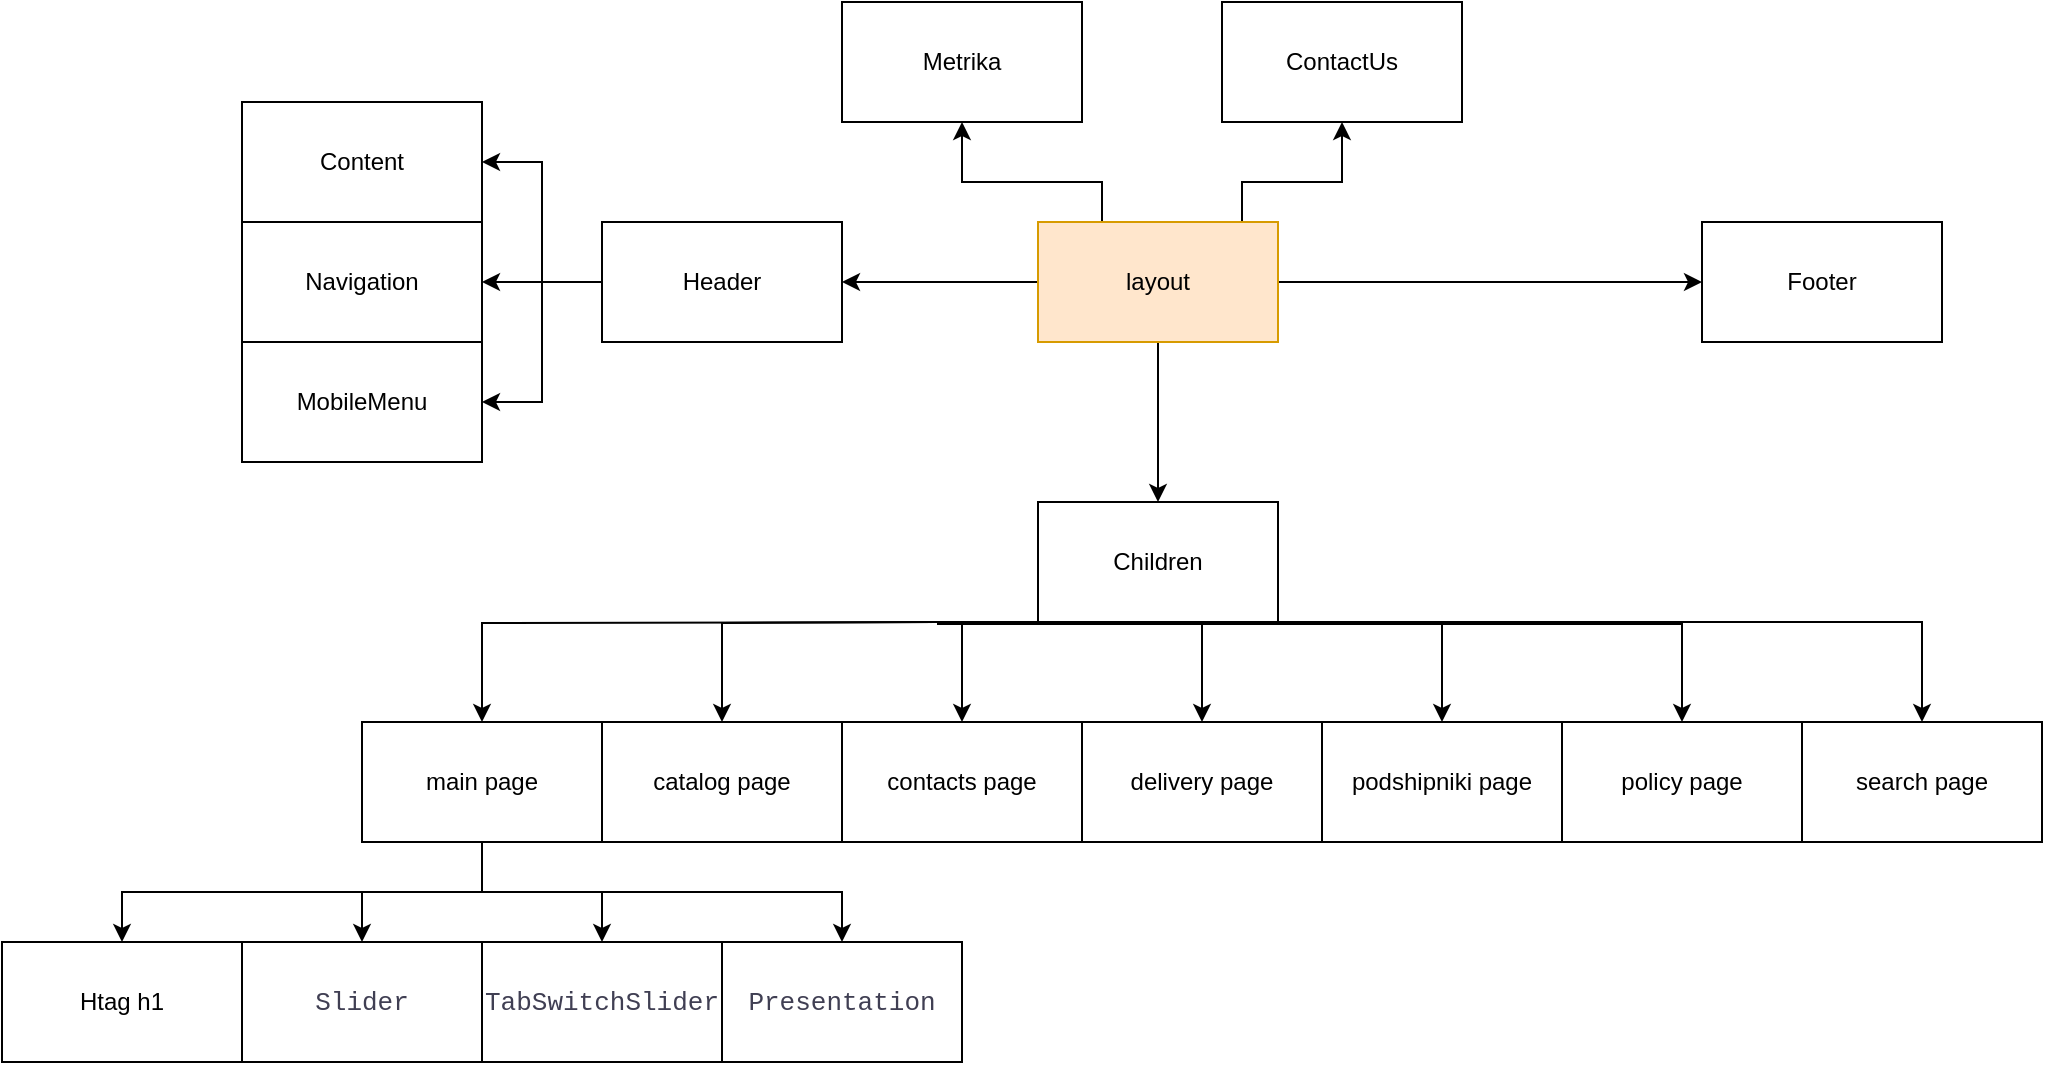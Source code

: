 <mxfile version="23.1.6" type="device">
  <diagram name="Страница — 1" id="KpJQtw0yrTGBQo1eQZ5E">
    <mxGraphModel dx="2327" dy="807" grid="1" gridSize="10" guides="1" tooltips="1" connect="1" arrows="1" fold="1" page="1" pageScale="1" pageWidth="827" pageHeight="1169" math="0" shadow="0">
      <root>
        <mxCell id="0" />
        <mxCell id="1" parent="0" />
        <mxCell id="CQsyzR-5lx48CmJbEaBU-3" value="" style="edgeStyle=orthogonalEdgeStyle;rounded=0;orthogonalLoop=1;jettySize=auto;html=1;" edge="1" parent="1" source="CQsyzR-5lx48CmJbEaBU-1" target="CQsyzR-5lx48CmJbEaBU-2">
          <mxGeometry relative="1" as="geometry" />
        </mxCell>
        <mxCell id="CQsyzR-5lx48CmJbEaBU-6" style="edgeStyle=orthogonalEdgeStyle;rounded=0;orthogonalLoop=1;jettySize=auto;html=1;entryX=1;entryY=0.5;entryDx=0;entryDy=0;" edge="1" parent="1" source="CQsyzR-5lx48CmJbEaBU-1" target="CQsyzR-5lx48CmJbEaBU-4">
          <mxGeometry relative="1" as="geometry" />
        </mxCell>
        <mxCell id="CQsyzR-5lx48CmJbEaBU-8" style="edgeStyle=orthogonalEdgeStyle;rounded=0;orthogonalLoop=1;jettySize=auto;html=1;entryX=0;entryY=0.5;entryDx=0;entryDy=0;" edge="1" parent="1" source="CQsyzR-5lx48CmJbEaBU-1" target="CQsyzR-5lx48CmJbEaBU-7">
          <mxGeometry relative="1" as="geometry" />
        </mxCell>
        <mxCell id="CQsyzR-5lx48CmJbEaBU-10" style="edgeStyle=orthogonalEdgeStyle;rounded=0;orthogonalLoop=1;jettySize=auto;html=1;entryX=0.5;entryY=1;entryDx=0;entryDy=0;exitX=0.5;exitY=0;exitDx=0;exitDy=0;" edge="1" parent="1" source="CQsyzR-5lx48CmJbEaBU-1" target="CQsyzR-5lx48CmJbEaBU-9">
          <mxGeometry relative="1" as="geometry">
            <mxPoint x="358" y="150" as="sourcePoint" />
            <Array as="points">
              <mxPoint x="400" y="170" />
              <mxPoint x="400" y="150" />
              <mxPoint x="450" y="150" />
            </Array>
          </mxGeometry>
        </mxCell>
        <mxCell id="CQsyzR-5lx48CmJbEaBU-12" value="" style="edgeStyle=orthogonalEdgeStyle;rounded=0;orthogonalLoop=1;jettySize=auto;html=1;" edge="1" parent="1" source="CQsyzR-5lx48CmJbEaBU-1" target="CQsyzR-5lx48CmJbEaBU-11">
          <mxGeometry relative="1" as="geometry">
            <Array as="points">
              <mxPoint x="330" y="150" />
              <mxPoint x="260" y="150" />
            </Array>
          </mxGeometry>
        </mxCell>
        <mxCell id="CQsyzR-5lx48CmJbEaBU-1" value="layout" style="rounded=0;whiteSpace=wrap;html=1;fillColor=#ffe6cc;strokeColor=#d79b00;" vertex="1" parent="1">
          <mxGeometry x="298" y="170" width="120" height="60" as="geometry" />
        </mxCell>
        <mxCell id="CQsyzR-5lx48CmJbEaBU-20" value="" style="edgeStyle=orthogonalEdgeStyle;rounded=0;orthogonalLoop=1;jettySize=auto;html=1;exitX=0.5;exitY=1;exitDx=0;exitDy=0;" edge="1" parent="1" target="CQsyzR-5lx48CmJbEaBU-19">
          <mxGeometry relative="1" as="geometry">
            <mxPoint x="248" y="370" as="sourcePoint" />
          </mxGeometry>
        </mxCell>
        <mxCell id="CQsyzR-5lx48CmJbEaBU-33" value="" style="edgeStyle=orthogonalEdgeStyle;rounded=0;orthogonalLoop=1;jettySize=auto;html=1;" edge="1" parent="1" target="CQsyzR-5lx48CmJbEaBU-32">
          <mxGeometry relative="1" as="geometry">
            <mxPoint x="248" y="370" as="sourcePoint" />
          </mxGeometry>
        </mxCell>
        <mxCell id="CQsyzR-5lx48CmJbEaBU-42" value="" style="edgeStyle=orthogonalEdgeStyle;rounded=0;orthogonalLoop=1;jettySize=auto;html=1;exitX=0.5;exitY=1;exitDx=0;exitDy=0;" edge="1" parent="1" target="CQsyzR-5lx48CmJbEaBU-41">
          <mxGeometry relative="1" as="geometry">
            <mxPoint x="248" y="370" as="sourcePoint" />
          </mxGeometry>
        </mxCell>
        <mxCell id="CQsyzR-5lx48CmJbEaBU-44" value="" style="edgeStyle=orthogonalEdgeStyle;rounded=0;orthogonalLoop=1;jettySize=auto;html=1;exitX=0.5;exitY=1;exitDx=0;exitDy=0;" edge="1" parent="1" target="CQsyzR-5lx48CmJbEaBU-43">
          <mxGeometry relative="1" as="geometry">
            <mxPoint x="248" y="370" as="sourcePoint" />
          </mxGeometry>
        </mxCell>
        <mxCell id="CQsyzR-5lx48CmJbEaBU-46" value="" style="edgeStyle=orthogonalEdgeStyle;rounded=0;orthogonalLoop=1;jettySize=auto;html=1;" edge="1" parent="1" target="CQsyzR-5lx48CmJbEaBU-45">
          <mxGeometry relative="1" as="geometry">
            <mxPoint x="248" y="370" as="sourcePoint" />
            <Array as="points">
              <mxPoint x="620" y="371" />
            </Array>
          </mxGeometry>
        </mxCell>
        <mxCell id="CQsyzR-5lx48CmJbEaBU-48" value="" style="edgeStyle=orthogonalEdgeStyle;rounded=0;orthogonalLoop=1;jettySize=auto;html=1;" edge="1" parent="1" source="CQsyzR-5lx48CmJbEaBU-2" target="CQsyzR-5lx48CmJbEaBU-47">
          <mxGeometry relative="1" as="geometry">
            <Array as="points">
              <mxPoint x="740" y="370" />
            </Array>
          </mxGeometry>
        </mxCell>
        <mxCell id="CQsyzR-5lx48CmJbEaBU-50" value="" style="edgeStyle=orthogonalEdgeStyle;rounded=0;orthogonalLoop=1;jettySize=auto;html=1;entryX=0.5;entryY=0;entryDx=0;entryDy=0;" edge="1" parent="1" source="CQsyzR-5lx48CmJbEaBU-2" target="CQsyzR-5lx48CmJbEaBU-38">
          <mxGeometry relative="1" as="geometry">
            <mxPoint x="218" y="340" as="targetPoint" />
            <Array as="points">
              <mxPoint x="260" y="370" />
            </Array>
          </mxGeometry>
        </mxCell>
        <mxCell id="CQsyzR-5lx48CmJbEaBU-2" value="Children" style="rounded=0;whiteSpace=wrap;html=1;" vertex="1" parent="1">
          <mxGeometry x="298" y="310" width="120" height="60" as="geometry" />
        </mxCell>
        <mxCell id="CQsyzR-5lx48CmJbEaBU-14" value="" style="edgeStyle=orthogonalEdgeStyle;rounded=0;orthogonalLoop=1;jettySize=auto;html=1;" edge="1" parent="1" source="CQsyzR-5lx48CmJbEaBU-4" target="CQsyzR-5lx48CmJbEaBU-13">
          <mxGeometry relative="1" as="geometry">
            <Array as="points">
              <mxPoint x="40" y="200" />
              <mxPoint x="40" y="200" />
            </Array>
          </mxGeometry>
        </mxCell>
        <mxCell id="CQsyzR-5lx48CmJbEaBU-16" value="" style="edgeStyle=orthogonalEdgeStyle;rounded=0;orthogonalLoop=1;jettySize=auto;html=1;" edge="1" parent="1" source="CQsyzR-5lx48CmJbEaBU-4" target="CQsyzR-5lx48CmJbEaBU-15">
          <mxGeometry relative="1" as="geometry">
            <Array as="points">
              <mxPoint x="50" y="200" />
              <mxPoint x="50" y="140" />
            </Array>
          </mxGeometry>
        </mxCell>
        <mxCell id="CQsyzR-5lx48CmJbEaBU-18" value="" style="edgeStyle=orthogonalEdgeStyle;rounded=0;orthogonalLoop=1;jettySize=auto;html=1;entryX=1;entryY=0.5;entryDx=0;entryDy=0;" edge="1" parent="1" source="CQsyzR-5lx48CmJbEaBU-4" target="CQsyzR-5lx48CmJbEaBU-17">
          <mxGeometry relative="1" as="geometry">
            <Array as="points">
              <mxPoint x="50" y="200" />
              <mxPoint x="50" y="260" />
            </Array>
          </mxGeometry>
        </mxCell>
        <mxCell id="CQsyzR-5lx48CmJbEaBU-4" value="Header" style="rounded=0;whiteSpace=wrap;html=1;" vertex="1" parent="1">
          <mxGeometry x="80" y="170" width="120" height="60" as="geometry" />
        </mxCell>
        <mxCell id="CQsyzR-5lx48CmJbEaBU-7" value="Footer" style="rounded=0;whiteSpace=wrap;html=1;" vertex="1" parent="1">
          <mxGeometry x="630" y="170" width="120" height="60" as="geometry" />
        </mxCell>
        <mxCell id="CQsyzR-5lx48CmJbEaBU-9" value="ContactUs" style="rounded=0;whiteSpace=wrap;html=1;" vertex="1" parent="1">
          <mxGeometry x="390" y="60" width="120" height="60" as="geometry" />
        </mxCell>
        <mxCell id="CQsyzR-5lx48CmJbEaBU-11" value="Metrika" style="rounded=0;whiteSpace=wrap;html=1;" vertex="1" parent="1">
          <mxGeometry x="200" y="60" width="120" height="60" as="geometry" />
        </mxCell>
        <mxCell id="CQsyzR-5lx48CmJbEaBU-13" value="Navigation" style="rounded=0;whiteSpace=wrap;html=1;" vertex="1" parent="1">
          <mxGeometry x="-100" y="170" width="120" height="60" as="geometry" />
        </mxCell>
        <mxCell id="CQsyzR-5lx48CmJbEaBU-15" value="Content" style="rounded=0;whiteSpace=wrap;html=1;" vertex="1" parent="1">
          <mxGeometry x="-100" y="110" width="120" height="60" as="geometry" />
        </mxCell>
        <mxCell id="CQsyzR-5lx48CmJbEaBU-17" value="MobileMenu" style="rounded=0;whiteSpace=wrap;html=1;" vertex="1" parent="1">
          <mxGeometry x="-100" y="230" width="120" height="60" as="geometry" />
        </mxCell>
        <mxCell id="CQsyzR-5lx48CmJbEaBU-22" value="" style="edgeStyle=orthogonalEdgeStyle;rounded=0;orthogonalLoop=1;jettySize=auto;html=1;exitX=0.5;exitY=1;exitDx=0;exitDy=0;" edge="1" parent="1" source="CQsyzR-5lx48CmJbEaBU-19" target="CQsyzR-5lx48CmJbEaBU-21">
          <mxGeometry relative="1" as="geometry" />
        </mxCell>
        <mxCell id="CQsyzR-5lx48CmJbEaBU-24" value="" style="edgeStyle=orthogonalEdgeStyle;rounded=0;orthogonalLoop=1;jettySize=auto;html=1;entryX=0.5;entryY=0;entryDx=0;entryDy=0;" edge="1" parent="1" source="CQsyzR-5lx48CmJbEaBU-19" target="CQsyzR-5lx48CmJbEaBU-26">
          <mxGeometry relative="1" as="geometry" />
        </mxCell>
        <mxCell id="CQsyzR-5lx48CmJbEaBU-29" value="" style="edgeStyle=orthogonalEdgeStyle;rounded=0;orthogonalLoop=1;jettySize=auto;html=1;exitX=0.5;exitY=1;exitDx=0;exitDy=0;entryX=0.5;entryY=0;entryDx=0;entryDy=0;" edge="1" parent="1" source="CQsyzR-5lx48CmJbEaBU-19" target="CQsyzR-5lx48CmJbEaBU-23">
          <mxGeometry relative="1" as="geometry">
            <mxPoint x="160" y="450" as="targetPoint" />
          </mxGeometry>
        </mxCell>
        <mxCell id="CQsyzR-5lx48CmJbEaBU-31" value="" style="edgeStyle=orthogonalEdgeStyle;rounded=0;orthogonalLoop=1;jettySize=auto;html=1;exitX=0.5;exitY=1;exitDx=0;exitDy=0;" edge="1" parent="1" source="CQsyzR-5lx48CmJbEaBU-19" target="CQsyzR-5lx48CmJbEaBU-30">
          <mxGeometry relative="1" as="geometry">
            <mxPoint x="142" y="500" as="sourcePoint" />
          </mxGeometry>
        </mxCell>
        <mxCell id="CQsyzR-5lx48CmJbEaBU-19" value="main page" style="rounded=0;whiteSpace=wrap;html=1;" vertex="1" parent="1">
          <mxGeometry x="-40" y="420" width="120" height="60" as="geometry" />
        </mxCell>
        <mxCell id="CQsyzR-5lx48CmJbEaBU-21" value="Htag h1" style="rounded=0;whiteSpace=wrap;html=1;" vertex="1" parent="1">
          <mxGeometry x="-220" y="530" width="120" height="60" as="geometry" />
        </mxCell>
        <mxCell id="CQsyzR-5lx48CmJbEaBU-23" value="&lt;div style=&quot;color: rgb(64, 63, 83); font-family: &amp;quot;JetBrains Mono&amp;quot;, Consolas, &amp;quot;Courier New&amp;quot;, monospace; font-size: 13px; line-height: 18px;&quot;&gt;Slider&lt;/div&gt;" style="rounded=0;whiteSpace=wrap;html=1;" vertex="1" parent="1">
          <mxGeometry x="-100" y="530" width="120" height="60" as="geometry" />
        </mxCell>
        <mxCell id="CQsyzR-5lx48CmJbEaBU-26" value="&lt;div style=&quot;color: rgb(64, 63, 83); font-family: &amp;quot;JetBrains Mono&amp;quot;, Consolas, &amp;quot;Courier New&amp;quot;, monospace; font-size: 13px; line-height: 18px;&quot;&gt;TabSwitchSlider&lt;/div&gt;" style="rounded=0;whiteSpace=wrap;html=1;" vertex="1" parent="1">
          <mxGeometry x="20" y="530" width="120" height="60" as="geometry" />
        </mxCell>
        <mxCell id="CQsyzR-5lx48CmJbEaBU-30" value="&lt;div style=&quot;color: rgb(64, 63, 83); font-family: &amp;quot;JetBrains Mono&amp;quot;, Consolas, &amp;quot;Courier New&amp;quot;, monospace; font-size: 13px; line-height: 18px;&quot;&gt;Presentation&lt;/div&gt;" style="rounded=0;whiteSpace=wrap;html=1;" vertex="1" parent="1">
          <mxGeometry x="140" y="530" width="120" height="60" as="geometry" />
        </mxCell>
        <mxCell id="CQsyzR-5lx48CmJbEaBU-32" value="catalog page" style="rounded=0;whiteSpace=wrap;html=1;" vertex="1" parent="1">
          <mxGeometry x="80" y="420" width="120" height="60" as="geometry" />
        </mxCell>
        <mxCell id="CQsyzR-5lx48CmJbEaBU-38" value="contacts page" style="rounded=0;whiteSpace=wrap;html=1;" vertex="1" parent="1">
          <mxGeometry x="200" y="420" width="120" height="60" as="geometry" />
        </mxCell>
        <mxCell id="CQsyzR-5lx48CmJbEaBU-41" value="delivery page" style="rounded=0;whiteSpace=wrap;html=1;" vertex="1" parent="1">
          <mxGeometry x="320" y="420" width="120" height="60" as="geometry" />
        </mxCell>
        <mxCell id="CQsyzR-5lx48CmJbEaBU-43" value="podshipniki page" style="rounded=0;whiteSpace=wrap;html=1;" vertex="1" parent="1">
          <mxGeometry x="440" y="420" width="120" height="60" as="geometry" />
        </mxCell>
        <mxCell id="CQsyzR-5lx48CmJbEaBU-45" value="policy page" style="rounded=0;whiteSpace=wrap;html=1;" vertex="1" parent="1">
          <mxGeometry x="560" y="420" width="120" height="60" as="geometry" />
        </mxCell>
        <mxCell id="CQsyzR-5lx48CmJbEaBU-47" value="search page" style="rounded=0;whiteSpace=wrap;html=1;" vertex="1" parent="1">
          <mxGeometry x="680" y="420" width="120" height="60" as="geometry" />
        </mxCell>
      </root>
    </mxGraphModel>
  </diagram>
</mxfile>
